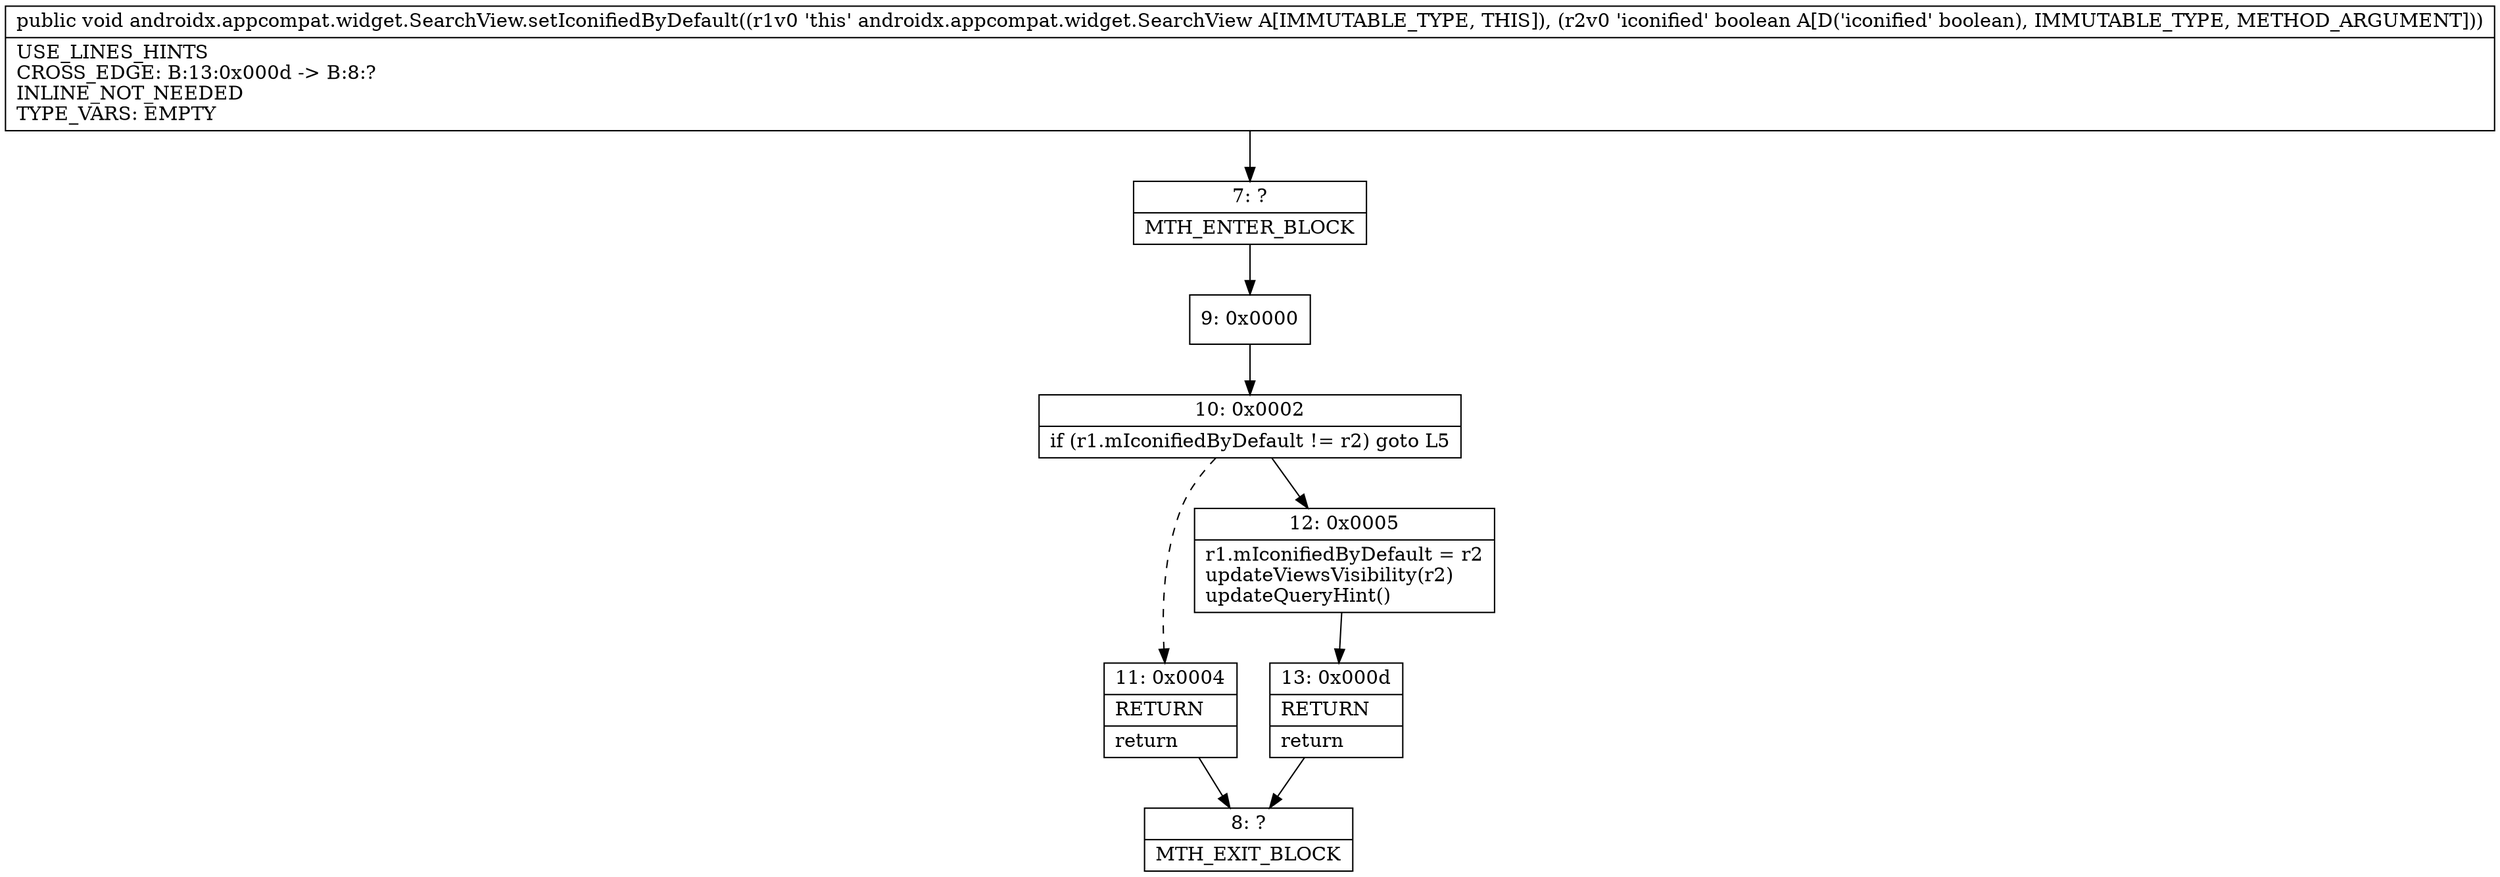 digraph "CFG forandroidx.appcompat.widget.SearchView.setIconifiedByDefault(Z)V" {
Node_7 [shape=record,label="{7\:\ ?|MTH_ENTER_BLOCK\l}"];
Node_9 [shape=record,label="{9\:\ 0x0000}"];
Node_10 [shape=record,label="{10\:\ 0x0002|if (r1.mIconifiedByDefault != r2) goto L5\l}"];
Node_11 [shape=record,label="{11\:\ 0x0004|RETURN\l|return\l}"];
Node_8 [shape=record,label="{8\:\ ?|MTH_EXIT_BLOCK\l}"];
Node_12 [shape=record,label="{12\:\ 0x0005|r1.mIconifiedByDefault = r2\lupdateViewsVisibility(r2)\lupdateQueryHint()\l}"];
Node_13 [shape=record,label="{13\:\ 0x000d|RETURN\l|return\l}"];
MethodNode[shape=record,label="{public void androidx.appcompat.widget.SearchView.setIconifiedByDefault((r1v0 'this' androidx.appcompat.widget.SearchView A[IMMUTABLE_TYPE, THIS]), (r2v0 'iconified' boolean A[D('iconified' boolean), IMMUTABLE_TYPE, METHOD_ARGUMENT]))  | USE_LINES_HINTS\lCROSS_EDGE: B:13:0x000d \-\> B:8:?\lINLINE_NOT_NEEDED\lTYPE_VARS: EMPTY\l}"];
MethodNode -> Node_7;Node_7 -> Node_9;
Node_9 -> Node_10;
Node_10 -> Node_11[style=dashed];
Node_10 -> Node_12;
Node_11 -> Node_8;
Node_12 -> Node_13;
Node_13 -> Node_8;
}

